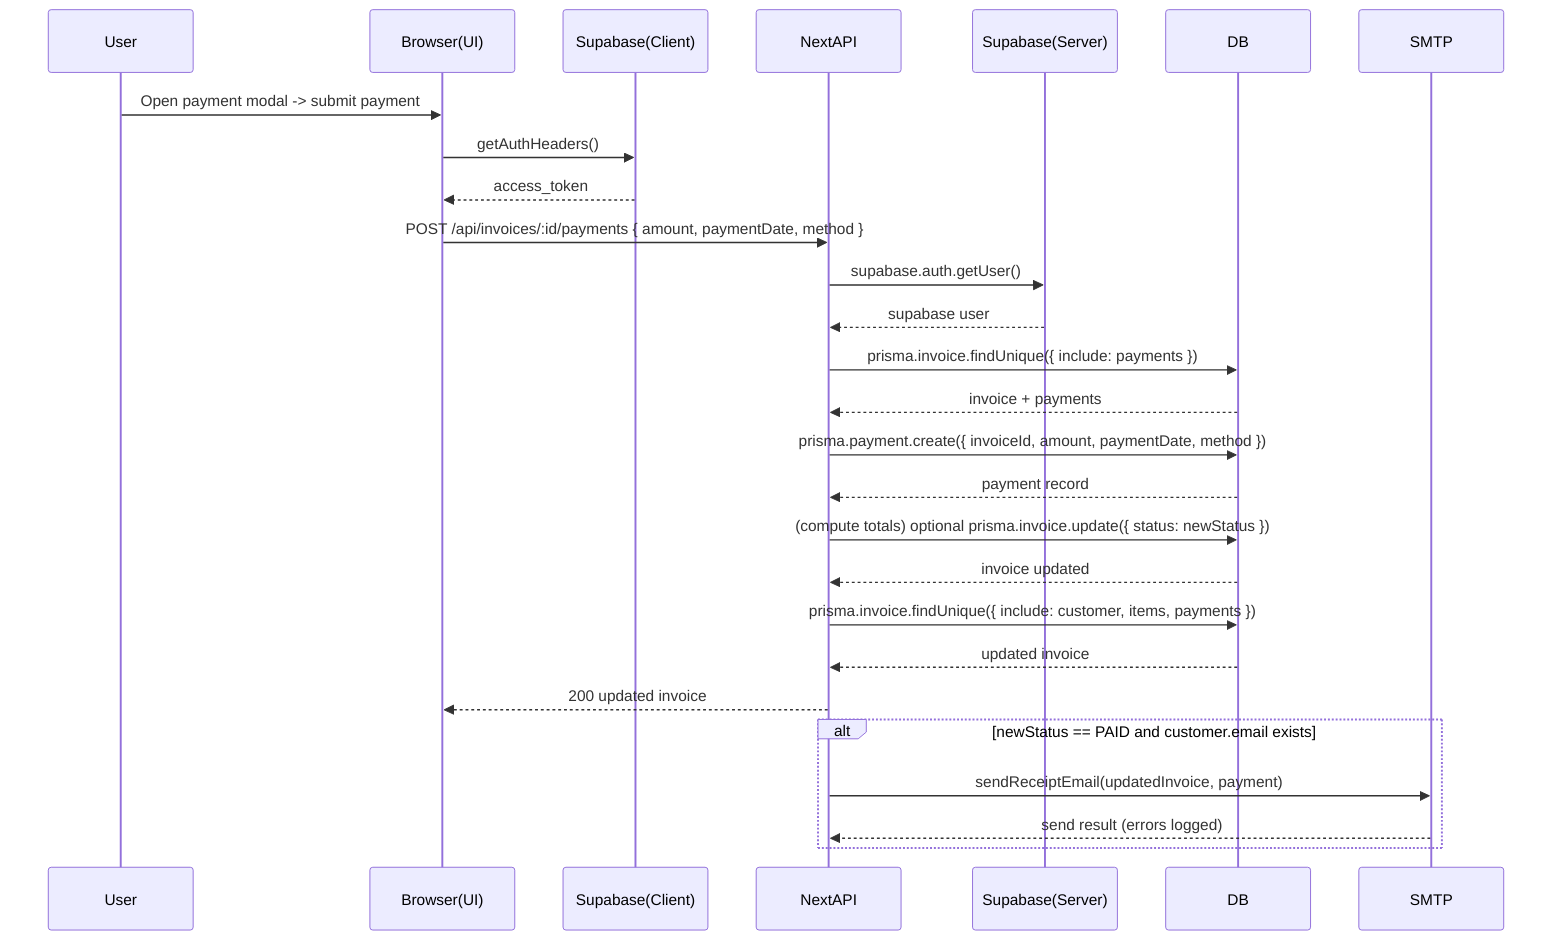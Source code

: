 sequenceDiagram
  participant User
  participant Frontend as Browser(UI)
  participant SupabaseClient as Supabase(Client)
  participant API as NextAPI
  participant SupabaseServer as Supabase(Server)
  participant Prisma as DB
  participant Email as SMTP

  User->>Frontend: Open payment modal -> submit payment
  Frontend->>SupabaseClient: getAuthHeaders()
  SupabaseClient-->>Frontend: access_token
  Frontend->>API: POST /api/invoices/:id/payments { amount, paymentDate, method }

  API->>SupabaseServer: supabase.auth.getUser()
  SupabaseServer-->>API: supabase user
  API->>Prisma: prisma.invoice.findUnique({ include: payments })
  Prisma-->>API: invoice + payments

  API->>Prisma: prisma.payment.create({ invoiceId, amount, paymentDate, method })
  Prisma-->>API: payment record

  API->>Prisma: (compute totals) optional prisma.invoice.update({ status: newStatus })
  Prisma-->>API: invoice updated

  API->>Prisma: prisma.invoice.findUnique({ include: customer, items, payments })
  Prisma-->>API: updated invoice
  API-->>Frontend: 200 updated invoice

  alt newStatus == PAID and customer.email exists
    API->>Email: sendReceiptEmail(updatedInvoice, payment)
    Email-->>API: send result (errors logged)
  end